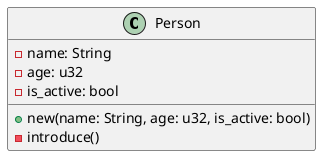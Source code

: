 @startuml

class "Person" {
    - name: String
    - age: u32
    - is_active: bool
    + new(name: String, age: u32, is_active: bool)
    - introduce()
}

@enduml

